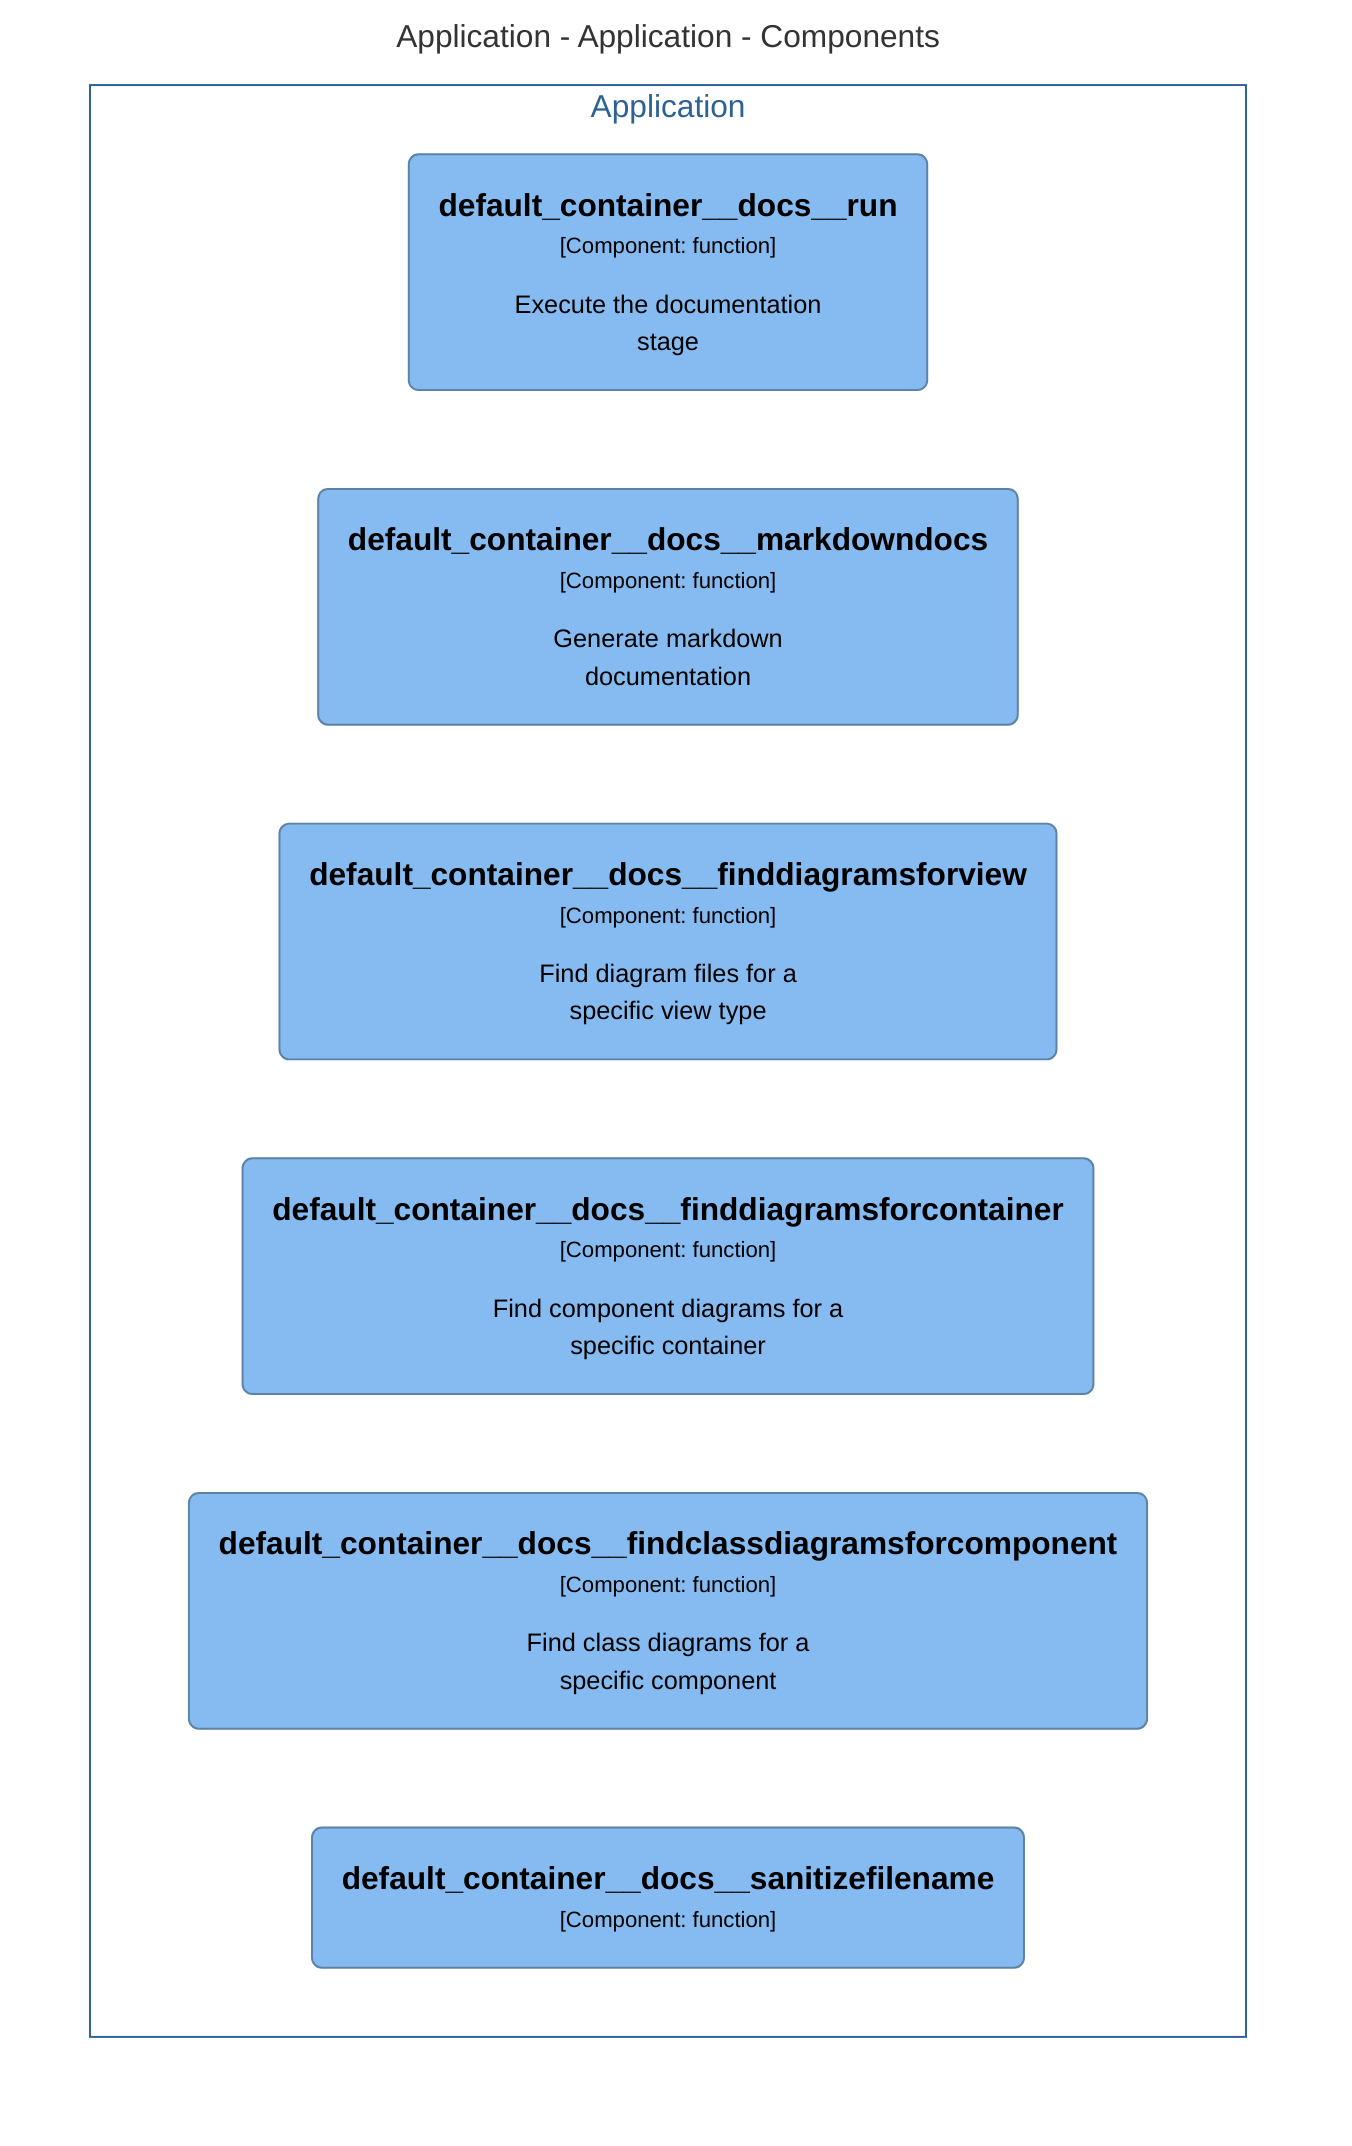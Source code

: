 graph TB
  linkStyle default fill:#ffffff

  subgraph diagram ["Application - Application - Components"]
    style diagram fill:#ffffff,stroke:#ffffff

    subgraph 8 ["Application"]
      style 8 fill:#ffffff,stroke:#2e6295,color:#2e6295

      34("<div style='font-weight: bold'>default_container__docs__run</div><div style='font-size: 70%; margin-top: 0px'>[Component: function]</div><div style='font-size: 80%; margin-top:10px'>Execute the documentation<br />stage</div>")
      style 34 fill:#85bbf0,stroke:#5d82a8,color:#000000
      77("<div style='font-weight: bold'>default_container__docs__markdowndocs</div><div style='font-size: 70%; margin-top: 0px'>[Component: function]</div><div style='font-size: 80%; margin-top:10px'>Generate markdown<br />documentation</div>")
      style 77 fill:#85bbf0,stroke:#5d82a8,color:#000000
      78("<div style='font-weight: bold'>default_container__docs__finddiagramsforview</div><div style='font-size: 70%; margin-top: 0px'>[Component: function]</div><div style='font-size: 80%; margin-top:10px'>Find diagram files for a<br />specific view type</div>")
      style 78 fill:#85bbf0,stroke:#5d82a8,color:#000000
      79("<div style='font-weight: bold'>default_container__docs__finddiagramsforcontainer</div><div style='font-size: 70%; margin-top: 0px'>[Component: function]</div><div style='font-size: 80%; margin-top:10px'>Find component diagrams for a<br />specific container</div>")
      style 79 fill:#85bbf0,stroke:#5d82a8,color:#000000
      80("<div style='font-weight: bold'>default_container__docs__findclassdiagramsforcomponent</div><div style='font-size: 70%; margin-top: 0px'>[Component: function]</div><div style='font-size: 80%; margin-top:10px'>Find class diagrams for a<br />specific component</div>")
      style 80 fill:#85bbf0,stroke:#5d82a8,color:#000000
      81("<div style='font-weight: bold'>default_container__docs__sanitizefilename</div><div style='font-size: 70%; margin-top: 0px'>[Component: function]</div>")
      style 81 fill:#85bbf0,stroke:#5d82a8,color:#000000
    end

  end